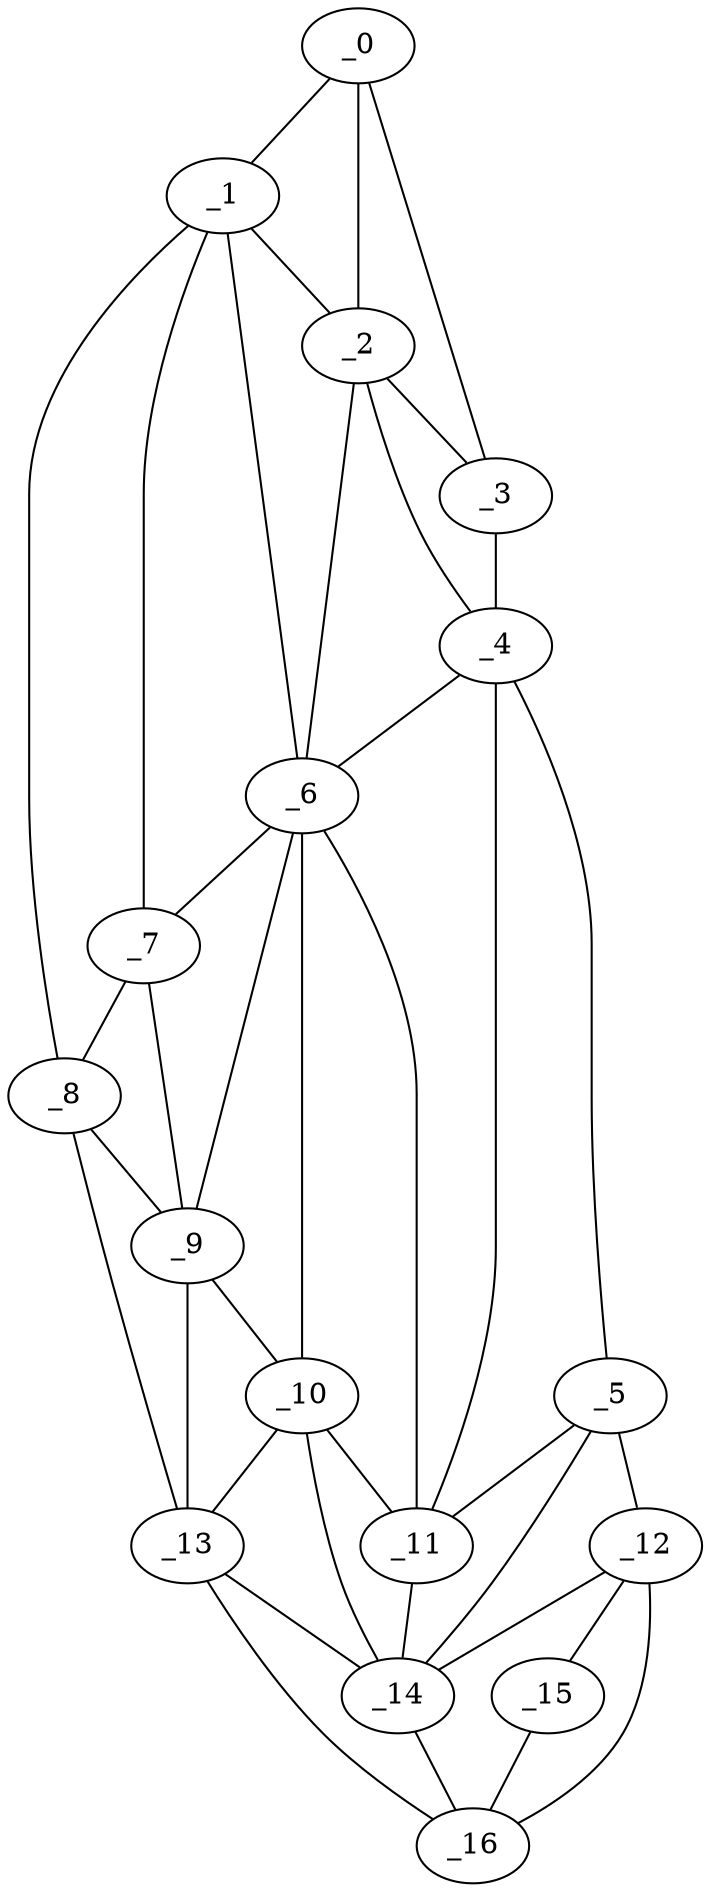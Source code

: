 graph "obj39__110.gxl" {
	_0	 [x=24,
		y=42];
	_1	 [x=25,
		y=76];
	_0 -- _1	 [valence=1];
	_2	 [x=26,
		y=49];
	_0 -- _2	 [valence=2];
	_3	 [x=28,
		y=27];
	_0 -- _3	 [valence=1];
	_1 -- _2	 [valence=2];
	_6	 [x=66,
		y=56];
	_1 -- _6	 [valence=2];
	_7	 [x=66,
		y=83];
	_1 -- _7	 [valence=2];
	_8	 [x=72,
		y=118];
	_1 -- _8	 [valence=1];
	_2 -- _3	 [valence=2];
	_4	 [x=36,
		y=20];
	_2 -- _4	 [valence=2];
	_2 -- _6	 [valence=1];
	_3 -- _4	 [valence=1];
	_5	 [x=60,
		y=3];
	_4 -- _5	 [valence=1];
	_4 -- _6	 [valence=2];
	_11	 [x=76,
		y=49];
	_4 -- _11	 [valence=2];
	_5 -- _11	 [valence=1];
	_12	 [x=103,
		y=9];
	_5 -- _12	 [valence=1];
	_14	 [x=104,
		y=32];
	_5 -- _14	 [valence=2];
	_6 -- _7	 [valence=2];
	_9	 [x=74,
		y=81];
	_6 -- _9	 [valence=1];
	_10	 [x=75,
		y=56];
	_6 -- _10	 [valence=2];
	_6 -- _11	 [valence=1];
	_7 -- _8	 [valence=2];
	_7 -- _9	 [valence=2];
	_8 -- _9	 [valence=1];
	_13	 [x=103,
		y=95];
	_8 -- _13	 [valence=1];
	_9 -- _10	 [valence=2];
	_9 -- _13	 [valence=1];
	_10 -- _11	 [valence=1];
	_10 -- _13	 [valence=2];
	_10 -- _14	 [valence=2];
	_11 -- _14	 [valence=2];
	_12 -- _14	 [valence=2];
	_15	 [x=107,
		y=14];
	_12 -- _15	 [valence=1];
	_16	 [x=107,
		y=24];
	_12 -- _16	 [valence=2];
	_13 -- _14	 [valence=1];
	_13 -- _16	 [valence=1];
	_14 -- _16	 [valence=1];
	_15 -- _16	 [valence=1];
}
